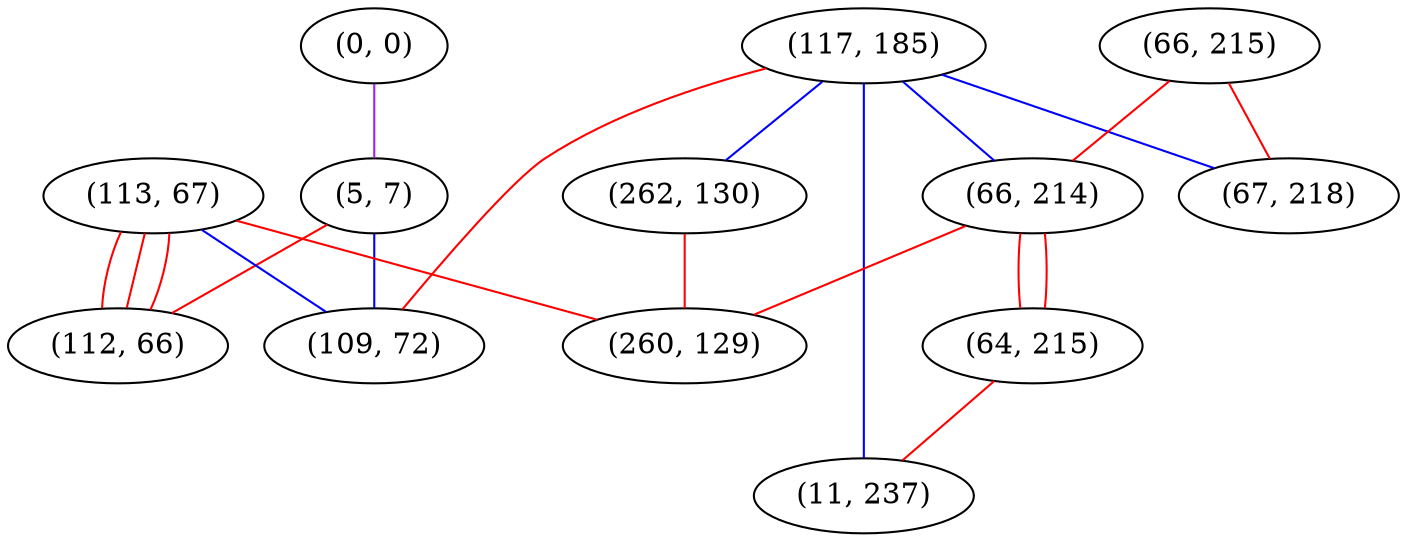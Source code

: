 graph "" {
"(117, 185)";
"(0, 0)";
"(5, 7)";
"(113, 67)";
"(112, 66)";
"(66, 215)";
"(66, 214)";
"(262, 130)";
"(109, 72)";
"(67, 218)";
"(260, 129)";
"(64, 215)";
"(11, 237)";
"(117, 185)" -- "(66, 214)"  [color=blue, key=0, weight=3];
"(117, 185)" -- "(67, 218)"  [color=blue, key=0, weight=3];
"(117, 185)" -- "(262, 130)"  [color=blue, key=0, weight=3];
"(117, 185)" -- "(109, 72)"  [color=red, key=0, weight=1];
"(117, 185)" -- "(11, 237)"  [color=blue, key=0, weight=3];
"(0, 0)" -- "(5, 7)"  [color=purple, key=0, weight=4];
"(5, 7)" -- "(112, 66)"  [color=red, key=0, weight=1];
"(5, 7)" -- "(109, 72)"  [color=blue, key=0, weight=3];
"(113, 67)" -- "(260, 129)"  [color=red, key=0, weight=1];
"(113, 67)" -- "(112, 66)"  [color=red, key=0, weight=1];
"(113, 67)" -- "(112, 66)"  [color=red, key=1, weight=1];
"(113, 67)" -- "(112, 66)"  [color=red, key=2, weight=1];
"(113, 67)" -- "(109, 72)"  [color=blue, key=0, weight=3];
"(66, 215)" -- "(67, 218)"  [color=red, key=0, weight=1];
"(66, 215)" -- "(66, 214)"  [color=red, key=0, weight=1];
"(66, 214)" -- "(260, 129)"  [color=red, key=0, weight=1];
"(66, 214)" -- "(64, 215)"  [color=red, key=0, weight=1];
"(66, 214)" -- "(64, 215)"  [color=red, key=1, weight=1];
"(262, 130)" -- "(260, 129)"  [color=red, key=0, weight=1];
"(64, 215)" -- "(11, 237)"  [color=red, key=0, weight=1];
}
